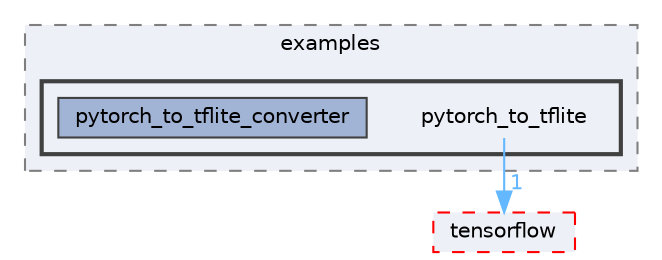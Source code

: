 digraph "Arduino/GetStartedWithMachineLearningOnArduino/tflite-micro-main/third_party/xtensa/examples/pytorch_to_tflite"
{
 // LATEX_PDF_SIZE
  bgcolor="transparent";
  edge [fontname=Helvetica,fontsize=10,labelfontname=Helvetica,labelfontsize=10];
  node [fontname=Helvetica,fontsize=10,shape=box,height=0.2,width=0.4];
  compound=true
  subgraph clusterdir_e95f0f323138d3bdcee7c280eff80cb7 {
    graph [ bgcolor="#edf0f7", pencolor="grey50", label="examples", fontname=Helvetica,fontsize=10 style="filled,dashed", URL="dir_e95f0f323138d3bdcee7c280eff80cb7.html",tooltip=""]
  subgraph clusterdir_d9b0ad6f9d7cacacd69a2011c3d06bb7 {
    graph [ bgcolor="#edf0f7", pencolor="grey25", label="", fontname=Helvetica,fontsize=10 style="filled,bold", URL="dir_d9b0ad6f9d7cacacd69a2011c3d06bb7.html",tooltip=""]
    dir_d9b0ad6f9d7cacacd69a2011c3d06bb7 [shape=plaintext, label="pytorch_to_tflite"];
  dir_a17892221e451600bc41428af9065b91 [label="pytorch_to_tflite_converter", fillcolor="#a2b4d6", color="grey25", style="filled", URL="dir_a17892221e451600bc41428af9065b91.html",tooltip=""];
  }
  }
  dir_e5bdcbd8b9c0fefb7a2e0f3ea674e16e [label="tensorflow", fillcolor="#edf0f7", color="red", style="filled,dashed", URL="dir_e5bdcbd8b9c0fefb7a2e0f3ea674e16e.html",tooltip=""];
  dir_d9b0ad6f9d7cacacd69a2011c3d06bb7->dir_e5bdcbd8b9c0fefb7a2e0f3ea674e16e [headlabel="1", labeldistance=1.5 headhref="dir_000254_000317.html" href="dir_000254_000317.html" color="steelblue1" fontcolor="steelblue1"];
}
